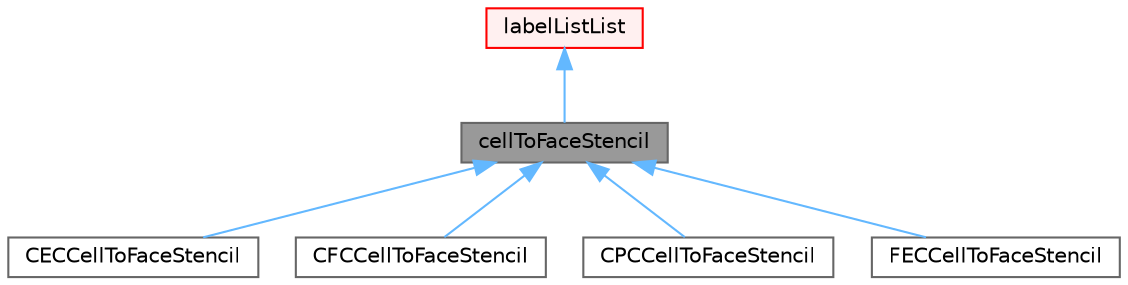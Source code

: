 digraph "cellToFaceStencil"
{
 // LATEX_PDF_SIZE
  bgcolor="transparent";
  edge [fontname=Helvetica,fontsize=10,labelfontname=Helvetica,labelfontsize=10];
  node [fontname=Helvetica,fontsize=10,shape=box,height=0.2,width=0.4];
  Node1 [id="Node000001",label="cellToFaceStencil",height=0.2,width=0.4,color="gray40", fillcolor="grey60", style="filled", fontcolor="black",tooltip="Base class for extended cell-to-face stencils (face values from neighbouring cells)"];
  Node2 -> Node1 [id="edge1_Node000001_Node000002",dir="back",color="steelblue1",style="solid",tooltip=" "];
  Node2 [id="Node000002",label="labelListList",height=0.2,width=0.4,color="red", fillcolor="#FFF0F0", style="filled",URL="$classFoam_1_1List.html",tooltip=" "];
  Node1 -> Node6 [id="edge2_Node000001_Node000006",dir="back",color="steelblue1",style="solid",tooltip=" "];
  Node6 [id="Node000006",label="CECCellToFaceStencil",height=0.2,width=0.4,color="gray40", fillcolor="white", style="filled",URL="$classFoam_1_1CECCellToFaceStencil.html",tooltip="Combined corresponding cellToCellStencil of owner and neighbour."];
  Node1 -> Node7 [id="edge3_Node000001_Node000007",dir="back",color="steelblue1",style="solid",tooltip=" "];
  Node7 [id="Node000007",label="CFCCellToFaceStencil",height=0.2,width=0.4,color="gray40", fillcolor="white", style="filled",URL="$classFoam_1_1CFCCellToFaceStencil.html",tooltip="Combined corresponding cellToCellStencil of owner and neighbour."];
  Node1 -> Node8 [id="edge4_Node000001_Node000008",dir="back",color="steelblue1",style="solid",tooltip=" "];
  Node8 [id="Node000008",label="CPCCellToFaceStencil",height=0.2,width=0.4,color="gray40", fillcolor="white", style="filled",URL="$classFoam_1_1CPCCellToFaceStencil.html",tooltip="Combined corresponding cellToCellStencil of owner and neighbour."];
  Node1 -> Node9 [id="edge5_Node000001_Node000009",dir="back",color="steelblue1",style="solid",tooltip=" "];
  Node9 [id="Node000009",label="FECCellToFaceStencil",height=0.2,width=0.4,color="gray40", fillcolor="white", style="filled",URL="$classFoam_1_1FECCellToFaceStencil.html",tooltip="All cells connected via edge to face."];
}
